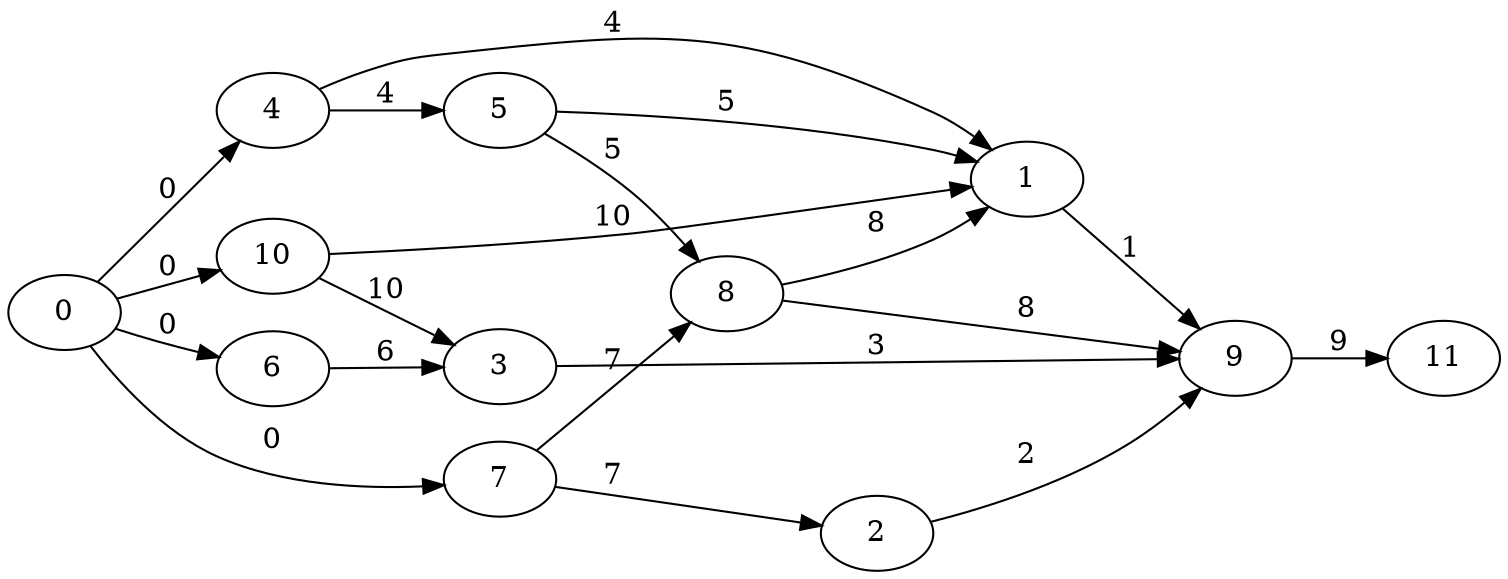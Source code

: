 digraph { rankdir=LR
    "1" -> "9" [label="1" ]
    "2" -> "9" [label="2" ]
    "3" -> "9" [label="3" ]
    "4" -> "1" [label="4" ]
    "4" -> "5" [label="4" ]
    "5" -> "1" [label="5" ]
    "5" -> "8" [label="5" ]
    "6" -> "3" [label="6" ]
    "7" -> "2" [label="7" ]
    "7" -> "8" [label="7" ]
    "8" -> "1" [label="8" ]
    "8" -> "9" [label="8" ]
    "9" -> "11" [label="9" ]
    "10" -> "1" [label="10" ]
    "10" -> "3" [label="10" ]
    "0" -> "4" [label="0" ]
    "0" -> "6" [label="0" ]
    "0" -> "7" [label="0" ]
    "0" -> "10" [label="0" ]
}
